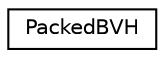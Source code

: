 digraph G
{
  edge [fontname="Helvetica",fontsize="10",labelfontname="Helvetica",labelfontsize="10"];
  node [fontname="Helvetica",fontsize="10",shape=record];
  rankdir=LR;
  Node1 [label="PackedBVH",height=0.2,width=0.4,color="black", fillcolor="white", style="filled",URL="$de/d0d/structPackedBVH.html"];
}
